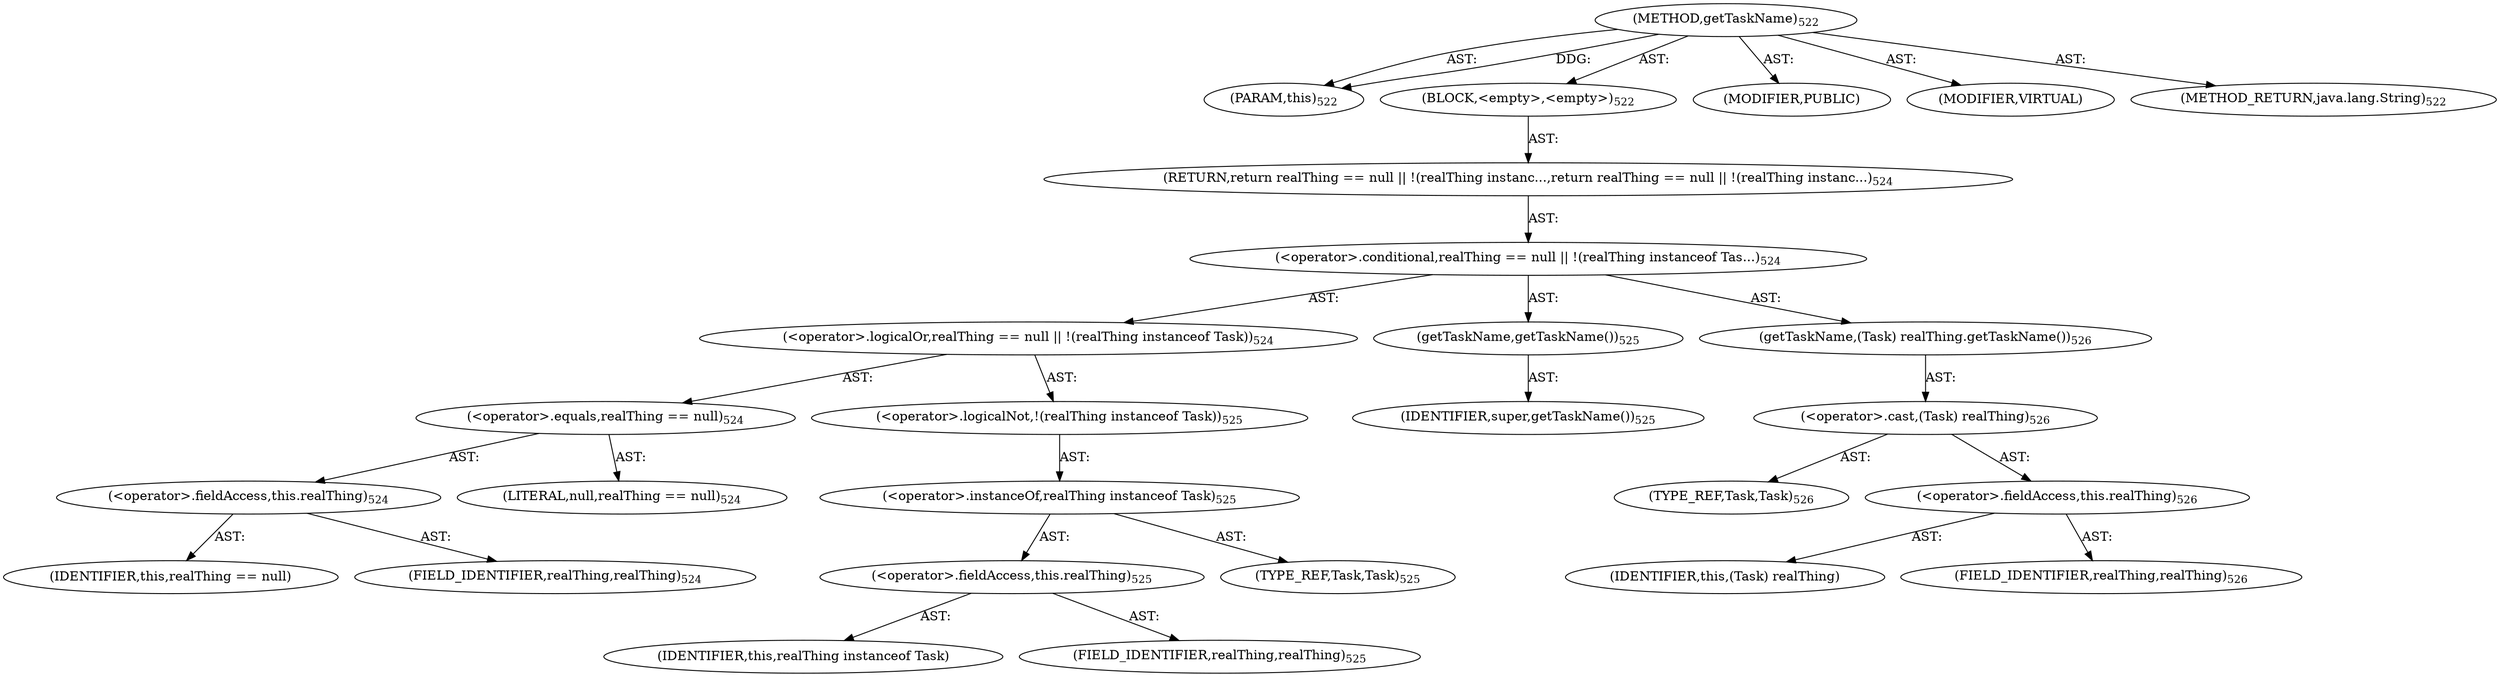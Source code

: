 digraph "getTaskName" {  
"111669149718" [label = <(METHOD,getTaskName)<SUB>522</SUB>> ]
"115964117037" [label = <(PARAM,this)<SUB>522</SUB>> ]
"25769803831" [label = <(BLOCK,&lt;empty&gt;,&lt;empty&gt;)<SUB>522</SUB>> ]
"146028888075" [label = <(RETURN,return realThing == null || !(realThing instanc...,return realThing == null || !(realThing instanc...)<SUB>524</SUB>> ]
"30064771343" [label = <(&lt;operator&gt;.conditional,realThing == null || !(realThing instanceof Tas...)<SUB>524</SUB>> ]
"30064771344" [label = <(&lt;operator&gt;.logicalOr,realThing == null || !(realThing instanceof Task))<SUB>524</SUB>> ]
"30064771345" [label = <(&lt;operator&gt;.equals,realThing == null)<SUB>524</SUB>> ]
"30064771346" [label = <(&lt;operator&gt;.fieldAccess,this.realThing)<SUB>524</SUB>> ]
"68719476966" [label = <(IDENTIFIER,this,realThing == null)> ]
"55834574891" [label = <(FIELD_IDENTIFIER,realThing,realThing)<SUB>524</SUB>> ]
"90194313264" [label = <(LITERAL,null,realThing == null)<SUB>524</SUB>> ]
"30064771347" [label = <(&lt;operator&gt;.logicalNot,!(realThing instanceof Task))<SUB>525</SUB>> ]
"30064771348" [label = <(&lt;operator&gt;.instanceOf,realThing instanceof Task)<SUB>525</SUB>> ]
"30064771349" [label = <(&lt;operator&gt;.fieldAccess,this.realThing)<SUB>525</SUB>> ]
"68719476967" [label = <(IDENTIFIER,this,realThing instanceof Task)> ]
"55834574892" [label = <(FIELD_IDENTIFIER,realThing,realThing)<SUB>525</SUB>> ]
"180388626458" [label = <(TYPE_REF,Task,Task)<SUB>525</SUB>> ]
"30064771350" [label = <(getTaskName,getTaskName())<SUB>525</SUB>> ]
"68719476968" [label = <(IDENTIFIER,super,getTaskName())<SUB>525</SUB>> ]
"30064771351" [label = <(getTaskName,(Task) realThing.getTaskName())<SUB>526</SUB>> ]
"30064771352" [label = <(&lt;operator&gt;.cast,(Task) realThing)<SUB>526</SUB>> ]
"180388626459" [label = <(TYPE_REF,Task,Task)<SUB>526</SUB>> ]
"30064771353" [label = <(&lt;operator&gt;.fieldAccess,this.realThing)<SUB>526</SUB>> ]
"68719476969" [label = <(IDENTIFIER,this,(Task) realThing)> ]
"55834574893" [label = <(FIELD_IDENTIFIER,realThing,realThing)<SUB>526</SUB>> ]
"133143986226" [label = <(MODIFIER,PUBLIC)> ]
"133143986227" [label = <(MODIFIER,VIRTUAL)> ]
"128849018902" [label = <(METHOD_RETURN,java.lang.String)<SUB>522</SUB>> ]
  "111669149718" -> "115964117037"  [ label = "AST: "] 
  "111669149718" -> "25769803831"  [ label = "AST: "] 
  "111669149718" -> "133143986226"  [ label = "AST: "] 
  "111669149718" -> "133143986227"  [ label = "AST: "] 
  "111669149718" -> "128849018902"  [ label = "AST: "] 
  "25769803831" -> "146028888075"  [ label = "AST: "] 
  "146028888075" -> "30064771343"  [ label = "AST: "] 
  "30064771343" -> "30064771344"  [ label = "AST: "] 
  "30064771343" -> "30064771350"  [ label = "AST: "] 
  "30064771343" -> "30064771351"  [ label = "AST: "] 
  "30064771344" -> "30064771345"  [ label = "AST: "] 
  "30064771344" -> "30064771347"  [ label = "AST: "] 
  "30064771345" -> "30064771346"  [ label = "AST: "] 
  "30064771345" -> "90194313264"  [ label = "AST: "] 
  "30064771346" -> "68719476966"  [ label = "AST: "] 
  "30064771346" -> "55834574891"  [ label = "AST: "] 
  "30064771347" -> "30064771348"  [ label = "AST: "] 
  "30064771348" -> "30064771349"  [ label = "AST: "] 
  "30064771348" -> "180388626458"  [ label = "AST: "] 
  "30064771349" -> "68719476967"  [ label = "AST: "] 
  "30064771349" -> "55834574892"  [ label = "AST: "] 
  "30064771350" -> "68719476968"  [ label = "AST: "] 
  "30064771351" -> "30064771352"  [ label = "AST: "] 
  "30064771352" -> "180388626459"  [ label = "AST: "] 
  "30064771352" -> "30064771353"  [ label = "AST: "] 
  "30064771353" -> "68719476969"  [ label = "AST: "] 
  "30064771353" -> "55834574893"  [ label = "AST: "] 
  "111669149718" -> "115964117037"  [ label = "DDG: "] 
}
